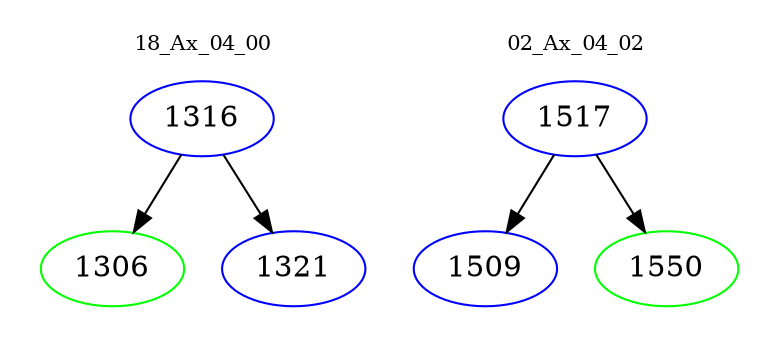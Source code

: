digraph{
subgraph cluster_0 {
color = white
label = "18_Ax_04_00";
fontsize=10;
T0_1316 [label="1316", color="blue"]
T0_1316 -> T0_1306 [color="black"]
T0_1306 [label="1306", color="green"]
T0_1316 -> T0_1321 [color="black"]
T0_1321 [label="1321", color="blue"]
}
subgraph cluster_1 {
color = white
label = "02_Ax_04_02";
fontsize=10;
T1_1517 [label="1517", color="blue"]
T1_1517 -> T1_1509 [color="black"]
T1_1509 [label="1509", color="blue"]
T1_1517 -> T1_1550 [color="black"]
T1_1550 [label="1550", color="green"]
}
}
